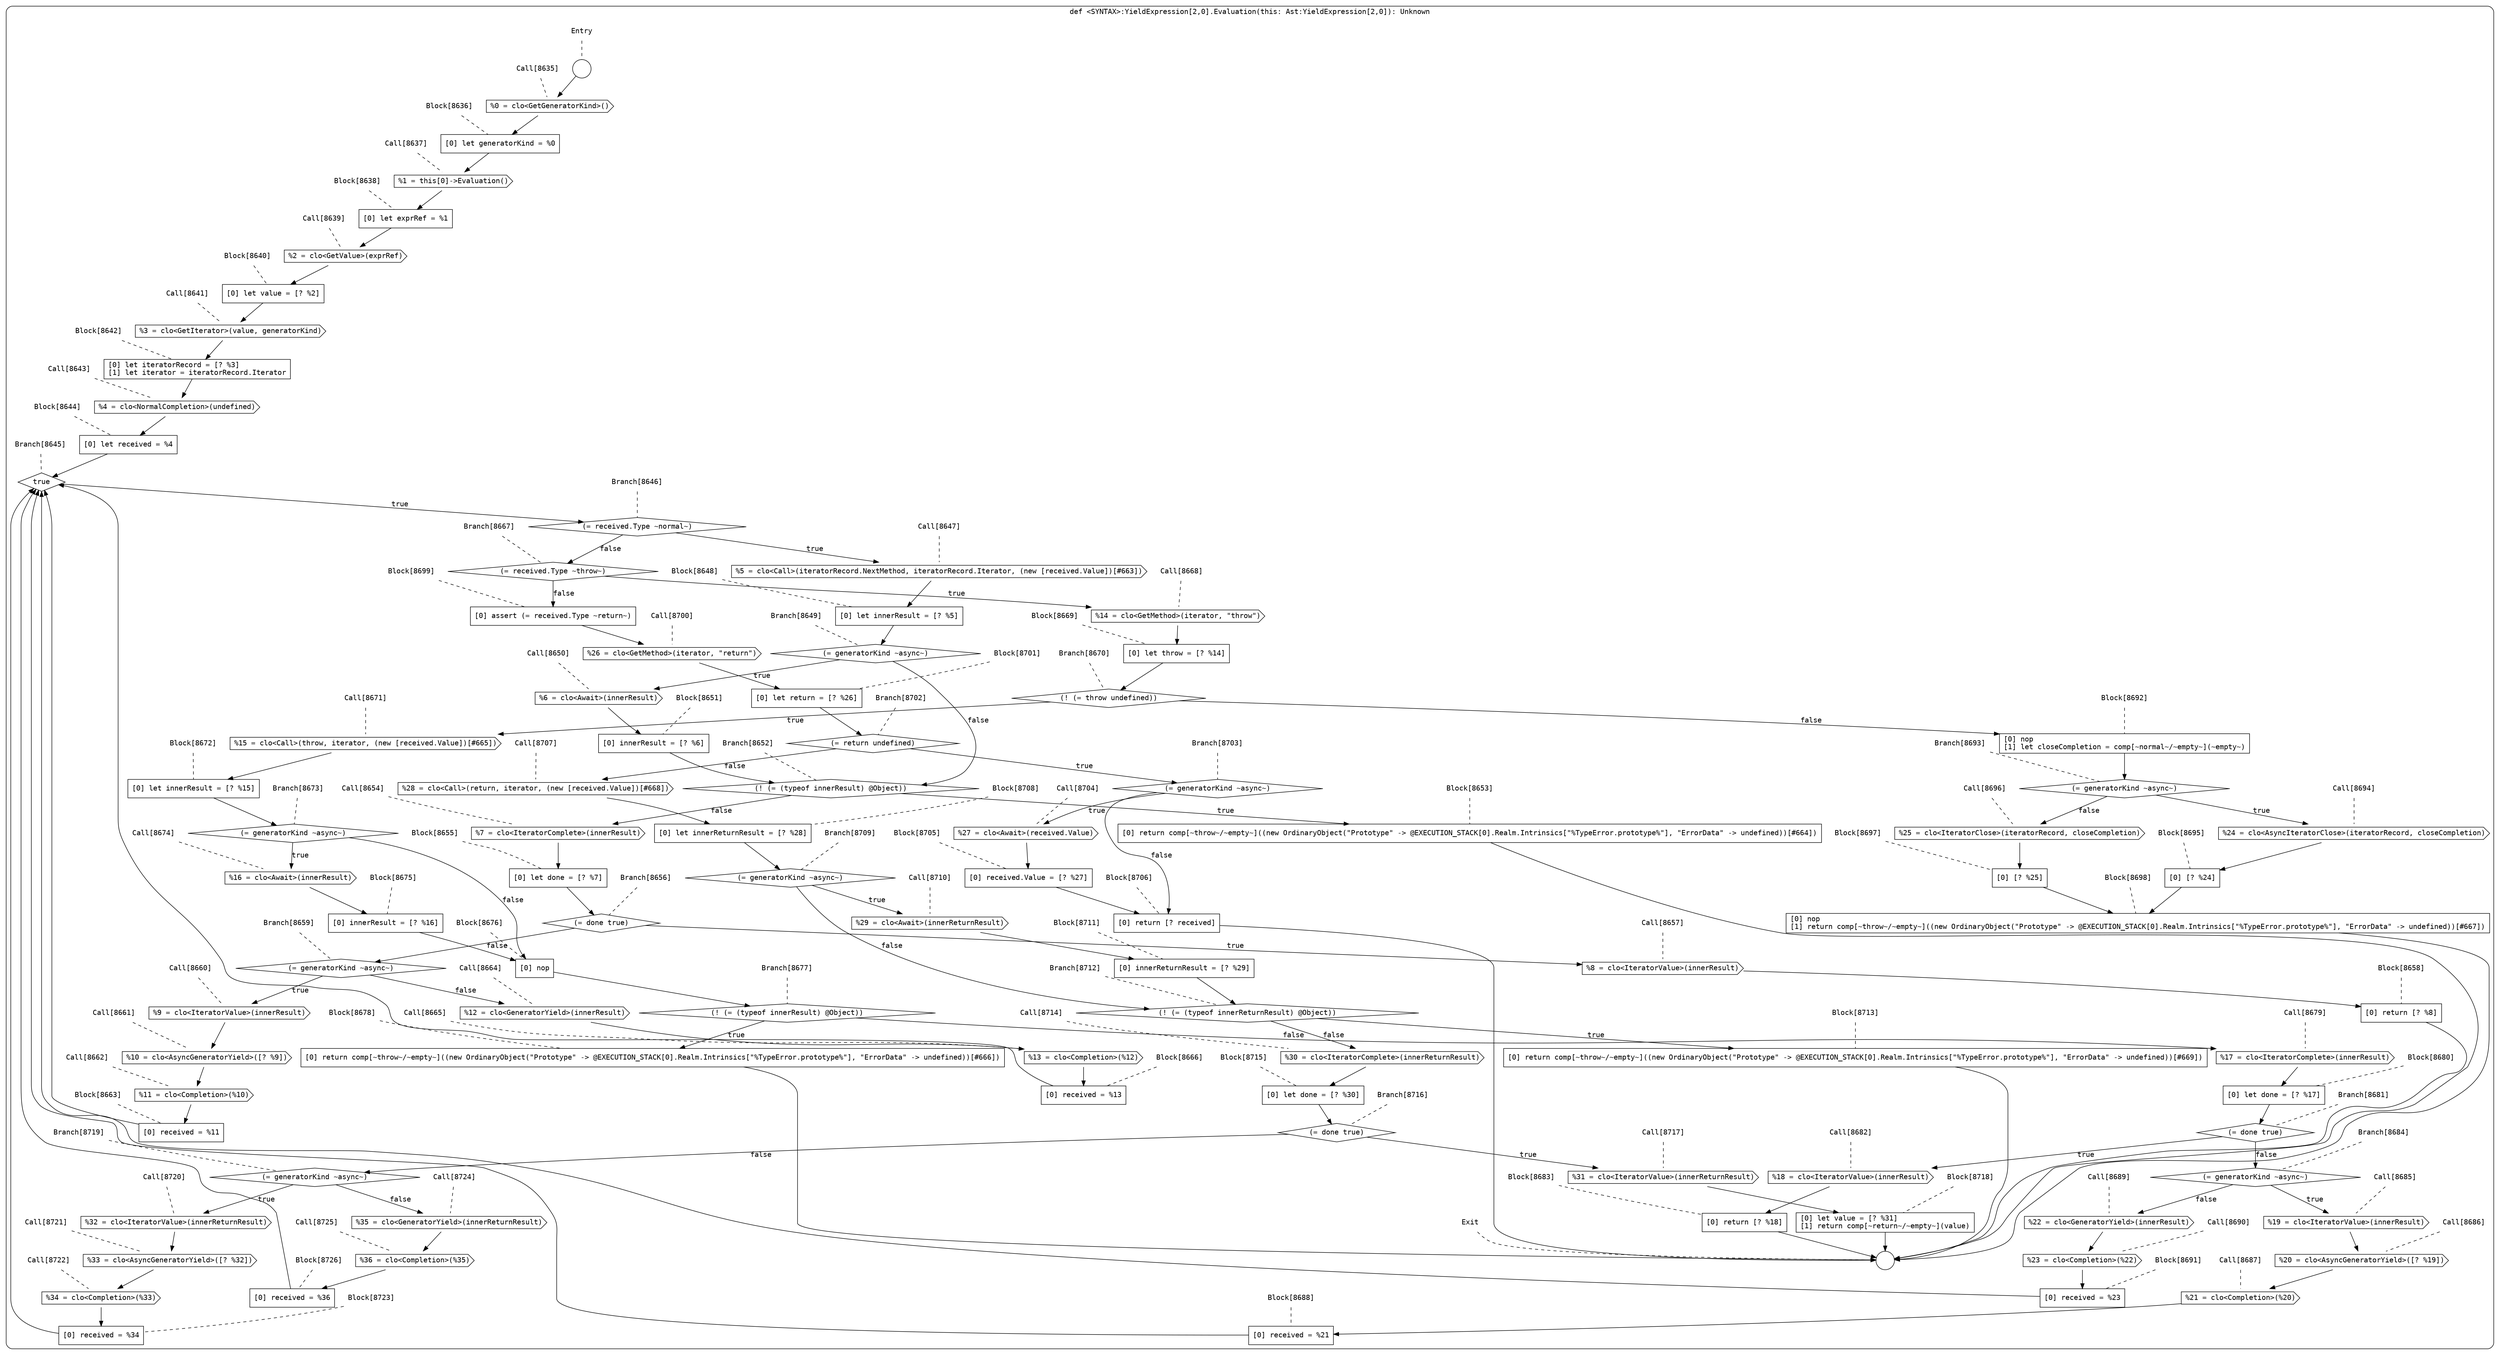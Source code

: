 digraph {
  graph [fontname = "Consolas"]
  node [fontname = "Consolas"]
  edge [fontname = "Consolas"]
  subgraph cluster1609 {
    label = "def <SYNTAX>:YieldExpression[2,0].Evaluation(this: Ast:YieldExpression[2,0]): Unknown"
    style = rounded
    cluster1609_entry_name [shape=none, label=<<font color="black">Entry</font>>]
    cluster1609_entry_name -> cluster1609_entry [arrowhead=none, color="black", style=dashed]
    cluster1609_entry [shape=circle label=" " color="black" fillcolor="white" style=filled]
    cluster1609_entry -> node8635 [color="black"]
    cluster1609_exit_name [shape=none, label=<<font color="black">Exit</font>>]
    cluster1609_exit_name -> cluster1609_exit [arrowhead=none, color="black", style=dashed]
    cluster1609_exit [shape=circle label=" " color="black" fillcolor="white" style=filled]
    node8635_name [shape=none, label=<<font color="black">Call[8635]</font>>]
    node8635_name -> node8635 [arrowhead=none, color="black", style=dashed]
    node8635 [shape=cds, label=<<font color="black">%0 = clo&lt;GetGeneratorKind&gt;()</font>> color="black" fillcolor="white", style=filled]
    node8635 -> node8636 [color="black"]
    node8636_name [shape=none, label=<<font color="black">Block[8636]</font>>]
    node8636_name -> node8636 [arrowhead=none, color="black", style=dashed]
    node8636 [shape=box, label=<<font color="black">[0] let generatorKind = %0<BR ALIGN="LEFT"/></font>> color="black" fillcolor="white", style=filled]
    node8636 -> node8637 [color="black"]
    node8637_name [shape=none, label=<<font color="black">Call[8637]</font>>]
    node8637_name -> node8637 [arrowhead=none, color="black", style=dashed]
    node8637 [shape=cds, label=<<font color="black">%1 = this[0]-&gt;Evaluation()</font>> color="black" fillcolor="white", style=filled]
    node8637 -> node8638 [color="black"]
    node8638_name [shape=none, label=<<font color="black">Block[8638]</font>>]
    node8638_name -> node8638 [arrowhead=none, color="black", style=dashed]
    node8638 [shape=box, label=<<font color="black">[0] let exprRef = %1<BR ALIGN="LEFT"/></font>> color="black" fillcolor="white", style=filled]
    node8638 -> node8639 [color="black"]
    node8639_name [shape=none, label=<<font color="black">Call[8639]</font>>]
    node8639_name -> node8639 [arrowhead=none, color="black", style=dashed]
    node8639 [shape=cds, label=<<font color="black">%2 = clo&lt;GetValue&gt;(exprRef)</font>> color="black" fillcolor="white", style=filled]
    node8639 -> node8640 [color="black"]
    node8640_name [shape=none, label=<<font color="black">Block[8640]</font>>]
    node8640_name -> node8640 [arrowhead=none, color="black", style=dashed]
    node8640 [shape=box, label=<<font color="black">[0] let value = [? %2]<BR ALIGN="LEFT"/></font>> color="black" fillcolor="white", style=filled]
    node8640 -> node8641 [color="black"]
    node8641_name [shape=none, label=<<font color="black">Call[8641]</font>>]
    node8641_name -> node8641 [arrowhead=none, color="black", style=dashed]
    node8641 [shape=cds, label=<<font color="black">%3 = clo&lt;GetIterator&gt;(value, generatorKind)</font>> color="black" fillcolor="white", style=filled]
    node8641 -> node8642 [color="black"]
    node8642_name [shape=none, label=<<font color="black">Block[8642]</font>>]
    node8642_name -> node8642 [arrowhead=none, color="black", style=dashed]
    node8642 [shape=box, label=<<font color="black">[0] let iteratorRecord = [? %3]<BR ALIGN="LEFT"/>[1] let iterator = iteratorRecord.Iterator<BR ALIGN="LEFT"/></font>> color="black" fillcolor="white", style=filled]
    node8642 -> node8643 [color="black"]
    node8643_name [shape=none, label=<<font color="black">Call[8643]</font>>]
    node8643_name -> node8643 [arrowhead=none, color="black", style=dashed]
    node8643 [shape=cds, label=<<font color="black">%4 = clo&lt;NormalCompletion&gt;(undefined)</font>> color="black" fillcolor="white", style=filled]
    node8643 -> node8644 [color="black"]
    node8644_name [shape=none, label=<<font color="black">Block[8644]</font>>]
    node8644_name -> node8644 [arrowhead=none, color="black", style=dashed]
    node8644 [shape=box, label=<<font color="black">[0] let received = %4<BR ALIGN="LEFT"/></font>> color="black" fillcolor="white", style=filled]
    node8644 -> node8645 [color="black"]
    node8645_name [shape=none, label=<<font color="black">Branch[8645]</font>>]
    node8645_name -> node8645 [arrowhead=none, color="black", style=dashed]
    node8645 [shape=diamond, label=<<font color="black">true</font>> color="black" fillcolor="white", style=filled]
    node8645 -> node8646 [label=<<font color="black">true</font>> color="black"]
    node8646_name [shape=none, label=<<font color="black">Branch[8646]</font>>]
    node8646_name -> node8646 [arrowhead=none, color="black", style=dashed]
    node8646 [shape=diamond, label=<<font color="black">(= received.Type ~normal~)</font>> color="black" fillcolor="white", style=filled]
    node8646 -> node8647 [label=<<font color="black">true</font>> color="black"]
    node8646 -> node8667 [label=<<font color="black">false</font>> color="black"]
    node8647_name [shape=none, label=<<font color="black">Call[8647]</font>>]
    node8647_name -> node8647 [arrowhead=none, color="black", style=dashed]
    node8647 [shape=cds, label=<<font color="black">%5 = clo&lt;Call&gt;(iteratorRecord.NextMethod, iteratorRecord.Iterator, (new [received.Value])[#663])</font>> color="black" fillcolor="white", style=filled]
    node8647 -> node8648 [color="black"]
    node8667_name [shape=none, label=<<font color="black">Branch[8667]</font>>]
    node8667_name -> node8667 [arrowhead=none, color="black", style=dashed]
    node8667 [shape=diamond, label=<<font color="black">(= received.Type ~throw~)</font>> color="black" fillcolor="white", style=filled]
    node8667 -> node8668 [label=<<font color="black">true</font>> color="black"]
    node8667 -> node8699 [label=<<font color="black">false</font>> color="black"]
    node8648_name [shape=none, label=<<font color="black">Block[8648]</font>>]
    node8648_name -> node8648 [arrowhead=none, color="black", style=dashed]
    node8648 [shape=box, label=<<font color="black">[0] let innerResult = [? %5]<BR ALIGN="LEFT"/></font>> color="black" fillcolor="white", style=filled]
    node8648 -> node8649 [color="black"]
    node8668_name [shape=none, label=<<font color="black">Call[8668]</font>>]
    node8668_name -> node8668 [arrowhead=none, color="black", style=dashed]
    node8668 [shape=cds, label=<<font color="black">%14 = clo&lt;GetMethod&gt;(iterator, &quot;throw&quot;)</font>> color="black" fillcolor="white", style=filled]
    node8668 -> node8669 [color="black"]
    node8699_name [shape=none, label=<<font color="black">Block[8699]</font>>]
    node8699_name -> node8699 [arrowhead=none, color="black", style=dashed]
    node8699 [shape=box, label=<<font color="black">[0] assert (= received.Type ~return~)<BR ALIGN="LEFT"/></font>> color="black" fillcolor="white", style=filled]
    node8699 -> node8700 [color="black"]
    node8649_name [shape=none, label=<<font color="black">Branch[8649]</font>>]
    node8649_name -> node8649 [arrowhead=none, color="black", style=dashed]
    node8649 [shape=diamond, label=<<font color="black">(= generatorKind ~async~)</font>> color="black" fillcolor="white", style=filled]
    node8649 -> node8650 [label=<<font color="black">true</font>> color="black"]
    node8649 -> node8652 [label=<<font color="black">false</font>> color="black"]
    node8669_name [shape=none, label=<<font color="black">Block[8669]</font>>]
    node8669_name -> node8669 [arrowhead=none, color="black", style=dashed]
    node8669 [shape=box, label=<<font color="black">[0] let throw = [? %14]<BR ALIGN="LEFT"/></font>> color="black" fillcolor="white", style=filled]
    node8669 -> node8670 [color="black"]
    node8700_name [shape=none, label=<<font color="black">Call[8700]</font>>]
    node8700_name -> node8700 [arrowhead=none, color="black", style=dashed]
    node8700 [shape=cds, label=<<font color="black">%26 = clo&lt;GetMethod&gt;(iterator, &quot;return&quot;)</font>> color="black" fillcolor="white", style=filled]
    node8700 -> node8701 [color="black"]
    node8650_name [shape=none, label=<<font color="black">Call[8650]</font>>]
    node8650_name -> node8650 [arrowhead=none, color="black", style=dashed]
    node8650 [shape=cds, label=<<font color="black">%6 = clo&lt;Await&gt;(innerResult)</font>> color="black" fillcolor="white", style=filled]
    node8650 -> node8651 [color="black"]
    node8652_name [shape=none, label=<<font color="black">Branch[8652]</font>>]
    node8652_name -> node8652 [arrowhead=none, color="black", style=dashed]
    node8652 [shape=diamond, label=<<font color="black">(! (= (typeof innerResult) @Object))</font>> color="black" fillcolor="white", style=filled]
    node8652 -> node8653 [label=<<font color="black">true</font>> color="black"]
    node8652 -> node8654 [label=<<font color="black">false</font>> color="black"]
    node8670_name [shape=none, label=<<font color="black">Branch[8670]</font>>]
    node8670_name -> node8670 [arrowhead=none, color="black", style=dashed]
    node8670 [shape=diamond, label=<<font color="black">(! (= throw undefined))</font>> color="black" fillcolor="white", style=filled]
    node8670 -> node8671 [label=<<font color="black">true</font>> color="black"]
    node8670 -> node8692 [label=<<font color="black">false</font>> color="black"]
    node8701_name [shape=none, label=<<font color="black">Block[8701]</font>>]
    node8701_name -> node8701 [arrowhead=none, color="black", style=dashed]
    node8701 [shape=box, label=<<font color="black">[0] let return = [? %26]<BR ALIGN="LEFT"/></font>> color="black" fillcolor="white", style=filled]
    node8701 -> node8702 [color="black"]
    node8651_name [shape=none, label=<<font color="black">Block[8651]</font>>]
    node8651_name -> node8651 [arrowhead=none, color="black", style=dashed]
    node8651 [shape=box, label=<<font color="black">[0] innerResult = [? %6]<BR ALIGN="LEFT"/></font>> color="black" fillcolor="white", style=filled]
    node8651 -> node8652 [color="black"]
    node8653_name [shape=none, label=<<font color="black">Block[8653]</font>>]
    node8653_name -> node8653 [arrowhead=none, color="black", style=dashed]
    node8653 [shape=box, label=<<font color="black">[0] return comp[~throw~/~empty~]((new OrdinaryObject(&quot;Prototype&quot; -&gt; @EXECUTION_STACK[0].Realm.Intrinsics[&quot;%TypeError.prototype%&quot;], &quot;ErrorData&quot; -&gt; undefined))[#664])<BR ALIGN="LEFT"/></font>> color="black" fillcolor="white", style=filled]
    node8653 -> cluster1609_exit [color="black"]
    node8654_name [shape=none, label=<<font color="black">Call[8654]</font>>]
    node8654_name -> node8654 [arrowhead=none, color="black", style=dashed]
    node8654 [shape=cds, label=<<font color="black">%7 = clo&lt;IteratorComplete&gt;(innerResult)</font>> color="black" fillcolor="white", style=filled]
    node8654 -> node8655 [color="black"]
    node8671_name [shape=none, label=<<font color="black">Call[8671]</font>>]
    node8671_name -> node8671 [arrowhead=none, color="black", style=dashed]
    node8671 [shape=cds, label=<<font color="black">%15 = clo&lt;Call&gt;(throw, iterator, (new [received.Value])[#665])</font>> color="black" fillcolor="white", style=filled]
    node8671 -> node8672 [color="black"]
    node8692_name [shape=none, label=<<font color="black">Block[8692]</font>>]
    node8692_name -> node8692 [arrowhead=none, color="black", style=dashed]
    node8692 [shape=box, label=<<font color="black">[0] nop<BR ALIGN="LEFT"/>[1] let closeCompletion = comp[~normal~/~empty~](~empty~)<BR ALIGN="LEFT"/></font>> color="black" fillcolor="white", style=filled]
    node8692 -> node8693 [color="black"]
    node8702_name [shape=none, label=<<font color="black">Branch[8702]</font>>]
    node8702_name -> node8702 [arrowhead=none, color="black", style=dashed]
    node8702 [shape=diamond, label=<<font color="black">(= return undefined)</font>> color="black" fillcolor="white", style=filled]
    node8702 -> node8703 [label=<<font color="black">true</font>> color="black"]
    node8702 -> node8707 [label=<<font color="black">false</font>> color="black"]
    node8655_name [shape=none, label=<<font color="black">Block[8655]</font>>]
    node8655_name -> node8655 [arrowhead=none, color="black", style=dashed]
    node8655 [shape=box, label=<<font color="black">[0] let done = [? %7]<BR ALIGN="LEFT"/></font>> color="black" fillcolor="white", style=filled]
    node8655 -> node8656 [color="black"]
    node8672_name [shape=none, label=<<font color="black">Block[8672]</font>>]
    node8672_name -> node8672 [arrowhead=none, color="black", style=dashed]
    node8672 [shape=box, label=<<font color="black">[0] let innerResult = [? %15]<BR ALIGN="LEFT"/></font>> color="black" fillcolor="white", style=filled]
    node8672 -> node8673 [color="black"]
    node8693_name [shape=none, label=<<font color="black">Branch[8693]</font>>]
    node8693_name -> node8693 [arrowhead=none, color="black", style=dashed]
    node8693 [shape=diamond, label=<<font color="black">(= generatorKind ~async~)</font>> color="black" fillcolor="white", style=filled]
    node8693 -> node8694 [label=<<font color="black">true</font>> color="black"]
    node8693 -> node8696 [label=<<font color="black">false</font>> color="black"]
    node8703_name [shape=none, label=<<font color="black">Branch[8703]</font>>]
    node8703_name -> node8703 [arrowhead=none, color="black", style=dashed]
    node8703 [shape=diamond, label=<<font color="black">(= generatorKind ~async~)</font>> color="black" fillcolor="white", style=filled]
    node8703 -> node8704 [label=<<font color="black">true</font>> color="black"]
    node8703 -> node8706 [label=<<font color="black">false</font>> color="black"]
    node8707_name [shape=none, label=<<font color="black">Call[8707]</font>>]
    node8707_name -> node8707 [arrowhead=none, color="black", style=dashed]
    node8707 [shape=cds, label=<<font color="black">%28 = clo&lt;Call&gt;(return, iterator, (new [received.Value])[#668])</font>> color="black" fillcolor="white", style=filled]
    node8707 -> node8708 [color="black"]
    node8656_name [shape=none, label=<<font color="black">Branch[8656]</font>>]
    node8656_name -> node8656 [arrowhead=none, color="black", style=dashed]
    node8656 [shape=diamond, label=<<font color="black">(= done true)</font>> color="black" fillcolor="white", style=filled]
    node8656 -> node8657 [label=<<font color="black">true</font>> color="black"]
    node8656 -> node8659 [label=<<font color="black">false</font>> color="black"]
    node8673_name [shape=none, label=<<font color="black">Branch[8673]</font>>]
    node8673_name -> node8673 [arrowhead=none, color="black", style=dashed]
    node8673 [shape=diamond, label=<<font color="black">(= generatorKind ~async~)</font>> color="black" fillcolor="white", style=filled]
    node8673 -> node8674 [label=<<font color="black">true</font>> color="black"]
    node8673 -> node8676 [label=<<font color="black">false</font>> color="black"]
    node8694_name [shape=none, label=<<font color="black">Call[8694]</font>>]
    node8694_name -> node8694 [arrowhead=none, color="black", style=dashed]
    node8694 [shape=cds, label=<<font color="black">%24 = clo&lt;AsyncIteratorClose&gt;(iteratorRecord, closeCompletion)</font>> color="black" fillcolor="white", style=filled]
    node8694 -> node8695 [color="black"]
    node8696_name [shape=none, label=<<font color="black">Call[8696]</font>>]
    node8696_name -> node8696 [arrowhead=none, color="black", style=dashed]
    node8696 [shape=cds, label=<<font color="black">%25 = clo&lt;IteratorClose&gt;(iteratorRecord, closeCompletion)</font>> color="black" fillcolor="white", style=filled]
    node8696 -> node8697 [color="black"]
    node8704_name [shape=none, label=<<font color="black">Call[8704]</font>>]
    node8704_name -> node8704 [arrowhead=none, color="black", style=dashed]
    node8704 [shape=cds, label=<<font color="black">%27 = clo&lt;Await&gt;(received.Value)</font>> color="black" fillcolor="white", style=filled]
    node8704 -> node8705 [color="black"]
    node8706_name [shape=none, label=<<font color="black">Block[8706]</font>>]
    node8706_name -> node8706 [arrowhead=none, color="black", style=dashed]
    node8706 [shape=box, label=<<font color="black">[0] return [? received]<BR ALIGN="LEFT"/></font>> color="black" fillcolor="white", style=filled]
    node8706 -> cluster1609_exit [color="black"]
    node8708_name [shape=none, label=<<font color="black">Block[8708]</font>>]
    node8708_name -> node8708 [arrowhead=none, color="black", style=dashed]
    node8708 [shape=box, label=<<font color="black">[0] let innerReturnResult = [? %28]<BR ALIGN="LEFT"/></font>> color="black" fillcolor="white", style=filled]
    node8708 -> node8709 [color="black"]
    node8657_name [shape=none, label=<<font color="black">Call[8657]</font>>]
    node8657_name -> node8657 [arrowhead=none, color="black", style=dashed]
    node8657 [shape=cds, label=<<font color="black">%8 = clo&lt;IteratorValue&gt;(innerResult)</font>> color="black" fillcolor="white", style=filled]
    node8657 -> node8658 [color="black"]
    node8659_name [shape=none, label=<<font color="black">Branch[8659]</font>>]
    node8659_name -> node8659 [arrowhead=none, color="black", style=dashed]
    node8659 [shape=diamond, label=<<font color="black">(= generatorKind ~async~)</font>> color="black" fillcolor="white", style=filled]
    node8659 -> node8660 [label=<<font color="black">true</font>> color="black"]
    node8659 -> node8664 [label=<<font color="black">false</font>> color="black"]
    node8674_name [shape=none, label=<<font color="black">Call[8674]</font>>]
    node8674_name -> node8674 [arrowhead=none, color="black", style=dashed]
    node8674 [shape=cds, label=<<font color="black">%16 = clo&lt;Await&gt;(innerResult)</font>> color="black" fillcolor="white", style=filled]
    node8674 -> node8675 [color="black"]
    node8676_name [shape=none, label=<<font color="black">Block[8676]</font>>]
    node8676_name -> node8676 [arrowhead=none, color="black", style=dashed]
    node8676 [shape=box, label=<<font color="black">[0] nop<BR ALIGN="LEFT"/></font>> color="black" fillcolor="white", style=filled]
    node8676 -> node8677 [color="black"]
    node8695_name [shape=none, label=<<font color="black">Block[8695]</font>>]
    node8695_name -> node8695 [arrowhead=none, color="black", style=dashed]
    node8695 [shape=box, label=<<font color="black">[0] [? %24]<BR ALIGN="LEFT"/></font>> color="black" fillcolor="white", style=filled]
    node8695 -> node8698 [color="black"]
    node8697_name [shape=none, label=<<font color="black">Block[8697]</font>>]
    node8697_name -> node8697 [arrowhead=none, color="black", style=dashed]
    node8697 [shape=box, label=<<font color="black">[0] [? %25]<BR ALIGN="LEFT"/></font>> color="black" fillcolor="white", style=filled]
    node8697 -> node8698 [color="black"]
    node8705_name [shape=none, label=<<font color="black">Block[8705]</font>>]
    node8705_name -> node8705 [arrowhead=none, color="black", style=dashed]
    node8705 [shape=box, label=<<font color="black">[0] received.Value = [? %27]<BR ALIGN="LEFT"/></font>> color="black" fillcolor="white", style=filled]
    node8705 -> node8706 [color="black"]
    node8709_name [shape=none, label=<<font color="black">Branch[8709]</font>>]
    node8709_name -> node8709 [arrowhead=none, color="black", style=dashed]
    node8709 [shape=diamond, label=<<font color="black">(= generatorKind ~async~)</font>> color="black" fillcolor="white", style=filled]
    node8709 -> node8710 [label=<<font color="black">true</font>> color="black"]
    node8709 -> node8712 [label=<<font color="black">false</font>> color="black"]
    node8658_name [shape=none, label=<<font color="black">Block[8658]</font>>]
    node8658_name -> node8658 [arrowhead=none, color="black", style=dashed]
    node8658 [shape=box, label=<<font color="black">[0] return [? %8]<BR ALIGN="LEFT"/></font>> color="black" fillcolor="white", style=filled]
    node8658 -> cluster1609_exit [color="black"]
    node8660_name [shape=none, label=<<font color="black">Call[8660]</font>>]
    node8660_name -> node8660 [arrowhead=none, color="black", style=dashed]
    node8660 [shape=cds, label=<<font color="black">%9 = clo&lt;IteratorValue&gt;(innerResult)</font>> color="black" fillcolor="white", style=filled]
    node8660 -> node8661 [color="black"]
    node8664_name [shape=none, label=<<font color="black">Call[8664]</font>>]
    node8664_name -> node8664 [arrowhead=none, color="black", style=dashed]
    node8664 [shape=cds, label=<<font color="black">%12 = clo&lt;GeneratorYield&gt;(innerResult)</font>> color="black" fillcolor="white", style=filled]
    node8664 -> node8665 [color="black"]
    node8675_name [shape=none, label=<<font color="black">Block[8675]</font>>]
    node8675_name -> node8675 [arrowhead=none, color="black", style=dashed]
    node8675 [shape=box, label=<<font color="black">[0] innerResult = [? %16]<BR ALIGN="LEFT"/></font>> color="black" fillcolor="white", style=filled]
    node8675 -> node8676 [color="black"]
    node8677_name [shape=none, label=<<font color="black">Branch[8677]</font>>]
    node8677_name -> node8677 [arrowhead=none, color="black", style=dashed]
    node8677 [shape=diamond, label=<<font color="black">(! (= (typeof innerResult) @Object))</font>> color="black" fillcolor="white", style=filled]
    node8677 -> node8678 [label=<<font color="black">true</font>> color="black"]
    node8677 -> node8679 [label=<<font color="black">false</font>> color="black"]
    node8698_name [shape=none, label=<<font color="black">Block[8698]</font>>]
    node8698_name -> node8698 [arrowhead=none, color="black", style=dashed]
    node8698 [shape=box, label=<<font color="black">[0] nop<BR ALIGN="LEFT"/>[1] return comp[~throw~/~empty~]((new OrdinaryObject(&quot;Prototype&quot; -&gt; @EXECUTION_STACK[0].Realm.Intrinsics[&quot;%TypeError.prototype%&quot;], &quot;ErrorData&quot; -&gt; undefined))[#667])<BR ALIGN="LEFT"/></font>> color="black" fillcolor="white", style=filled]
    node8698 -> cluster1609_exit [color="black"]
    node8710_name [shape=none, label=<<font color="black">Call[8710]</font>>]
    node8710_name -> node8710 [arrowhead=none, color="black", style=dashed]
    node8710 [shape=cds, label=<<font color="black">%29 = clo&lt;Await&gt;(innerReturnResult)</font>> color="black" fillcolor="white", style=filled]
    node8710 -> node8711 [color="black"]
    node8712_name [shape=none, label=<<font color="black">Branch[8712]</font>>]
    node8712_name -> node8712 [arrowhead=none, color="black", style=dashed]
    node8712 [shape=diamond, label=<<font color="black">(! (= (typeof innerReturnResult) @Object))</font>> color="black" fillcolor="white", style=filled]
    node8712 -> node8713 [label=<<font color="black">true</font>> color="black"]
    node8712 -> node8714 [label=<<font color="black">false</font>> color="black"]
    node8661_name [shape=none, label=<<font color="black">Call[8661]</font>>]
    node8661_name -> node8661 [arrowhead=none, color="black", style=dashed]
    node8661 [shape=cds, label=<<font color="black">%10 = clo&lt;AsyncGeneratorYield&gt;([? %9])</font>> color="black" fillcolor="white", style=filled]
    node8661 -> node8662 [color="black"]
    node8665_name [shape=none, label=<<font color="black">Call[8665]</font>>]
    node8665_name -> node8665 [arrowhead=none, color="black", style=dashed]
    node8665 [shape=cds, label=<<font color="black">%13 = clo&lt;Completion&gt;(%12)</font>> color="black" fillcolor="white", style=filled]
    node8665 -> node8666 [color="black"]
    node8678_name [shape=none, label=<<font color="black">Block[8678]</font>>]
    node8678_name -> node8678 [arrowhead=none, color="black", style=dashed]
    node8678 [shape=box, label=<<font color="black">[0] return comp[~throw~/~empty~]((new OrdinaryObject(&quot;Prototype&quot; -&gt; @EXECUTION_STACK[0].Realm.Intrinsics[&quot;%TypeError.prototype%&quot;], &quot;ErrorData&quot; -&gt; undefined))[#666])<BR ALIGN="LEFT"/></font>> color="black" fillcolor="white", style=filled]
    node8678 -> cluster1609_exit [color="black"]
    node8679_name [shape=none, label=<<font color="black">Call[8679]</font>>]
    node8679_name -> node8679 [arrowhead=none, color="black", style=dashed]
    node8679 [shape=cds, label=<<font color="black">%17 = clo&lt;IteratorComplete&gt;(innerResult)</font>> color="black" fillcolor="white", style=filled]
    node8679 -> node8680 [color="black"]
    node8711_name [shape=none, label=<<font color="black">Block[8711]</font>>]
    node8711_name -> node8711 [arrowhead=none, color="black", style=dashed]
    node8711 [shape=box, label=<<font color="black">[0] innerReturnResult = [? %29]<BR ALIGN="LEFT"/></font>> color="black" fillcolor="white", style=filled]
    node8711 -> node8712 [color="black"]
    node8713_name [shape=none, label=<<font color="black">Block[8713]</font>>]
    node8713_name -> node8713 [arrowhead=none, color="black", style=dashed]
    node8713 [shape=box, label=<<font color="black">[0] return comp[~throw~/~empty~]((new OrdinaryObject(&quot;Prototype&quot; -&gt; @EXECUTION_STACK[0].Realm.Intrinsics[&quot;%TypeError.prototype%&quot;], &quot;ErrorData&quot; -&gt; undefined))[#669])<BR ALIGN="LEFT"/></font>> color="black" fillcolor="white", style=filled]
    node8713 -> cluster1609_exit [color="black"]
    node8714_name [shape=none, label=<<font color="black">Call[8714]</font>>]
    node8714_name -> node8714 [arrowhead=none, color="black", style=dashed]
    node8714 [shape=cds, label=<<font color="black">%30 = clo&lt;IteratorComplete&gt;(innerReturnResult)</font>> color="black" fillcolor="white", style=filled]
    node8714 -> node8715 [color="black"]
    node8662_name [shape=none, label=<<font color="black">Call[8662]</font>>]
    node8662_name -> node8662 [arrowhead=none, color="black", style=dashed]
    node8662 [shape=cds, label=<<font color="black">%11 = clo&lt;Completion&gt;(%10)</font>> color="black" fillcolor="white", style=filled]
    node8662 -> node8663 [color="black"]
    node8666_name [shape=none, label=<<font color="black">Block[8666]</font>>]
    node8666_name -> node8666 [arrowhead=none, color="black", style=dashed]
    node8666 [shape=box, label=<<font color="black">[0] received = %13<BR ALIGN="LEFT"/></font>> color="black" fillcolor="white", style=filled]
    node8666 -> node8645 [color="black"]
    node8680_name [shape=none, label=<<font color="black">Block[8680]</font>>]
    node8680_name -> node8680 [arrowhead=none, color="black", style=dashed]
    node8680 [shape=box, label=<<font color="black">[0] let done = [? %17]<BR ALIGN="LEFT"/></font>> color="black" fillcolor="white", style=filled]
    node8680 -> node8681 [color="black"]
    node8715_name [shape=none, label=<<font color="black">Block[8715]</font>>]
    node8715_name -> node8715 [arrowhead=none, color="black", style=dashed]
    node8715 [shape=box, label=<<font color="black">[0] let done = [? %30]<BR ALIGN="LEFT"/></font>> color="black" fillcolor="white", style=filled]
    node8715 -> node8716 [color="black"]
    node8663_name [shape=none, label=<<font color="black">Block[8663]</font>>]
    node8663_name -> node8663 [arrowhead=none, color="black", style=dashed]
    node8663 [shape=box, label=<<font color="black">[0] received = %11<BR ALIGN="LEFT"/></font>> color="black" fillcolor="white", style=filled]
    node8663 -> node8645 [color="black"]
    node8681_name [shape=none, label=<<font color="black">Branch[8681]</font>>]
    node8681_name -> node8681 [arrowhead=none, color="black", style=dashed]
    node8681 [shape=diamond, label=<<font color="black">(= done true)</font>> color="black" fillcolor="white", style=filled]
    node8681 -> node8682 [label=<<font color="black">true</font>> color="black"]
    node8681 -> node8684 [label=<<font color="black">false</font>> color="black"]
    node8716_name [shape=none, label=<<font color="black">Branch[8716]</font>>]
    node8716_name -> node8716 [arrowhead=none, color="black", style=dashed]
    node8716 [shape=diamond, label=<<font color="black">(= done true)</font>> color="black" fillcolor="white", style=filled]
    node8716 -> node8717 [label=<<font color="black">true</font>> color="black"]
    node8716 -> node8719 [label=<<font color="black">false</font>> color="black"]
    node8682_name [shape=none, label=<<font color="black">Call[8682]</font>>]
    node8682_name -> node8682 [arrowhead=none, color="black", style=dashed]
    node8682 [shape=cds, label=<<font color="black">%18 = clo&lt;IteratorValue&gt;(innerResult)</font>> color="black" fillcolor="white", style=filled]
    node8682 -> node8683 [color="black"]
    node8684_name [shape=none, label=<<font color="black">Branch[8684]</font>>]
    node8684_name -> node8684 [arrowhead=none, color="black", style=dashed]
    node8684 [shape=diamond, label=<<font color="black">(= generatorKind ~async~)</font>> color="black" fillcolor="white", style=filled]
    node8684 -> node8685 [label=<<font color="black">true</font>> color="black"]
    node8684 -> node8689 [label=<<font color="black">false</font>> color="black"]
    node8717_name [shape=none, label=<<font color="black">Call[8717]</font>>]
    node8717_name -> node8717 [arrowhead=none, color="black", style=dashed]
    node8717 [shape=cds, label=<<font color="black">%31 = clo&lt;IteratorValue&gt;(innerReturnResult)</font>> color="black" fillcolor="white", style=filled]
    node8717 -> node8718 [color="black"]
    node8719_name [shape=none, label=<<font color="black">Branch[8719]</font>>]
    node8719_name -> node8719 [arrowhead=none, color="black", style=dashed]
    node8719 [shape=diamond, label=<<font color="black">(= generatorKind ~async~)</font>> color="black" fillcolor="white", style=filled]
    node8719 -> node8720 [label=<<font color="black">true</font>> color="black"]
    node8719 -> node8724 [label=<<font color="black">false</font>> color="black"]
    node8683_name [shape=none, label=<<font color="black">Block[8683]</font>>]
    node8683_name -> node8683 [arrowhead=none, color="black", style=dashed]
    node8683 [shape=box, label=<<font color="black">[0] return [? %18]<BR ALIGN="LEFT"/></font>> color="black" fillcolor="white", style=filled]
    node8683 -> cluster1609_exit [color="black"]
    node8685_name [shape=none, label=<<font color="black">Call[8685]</font>>]
    node8685_name -> node8685 [arrowhead=none, color="black", style=dashed]
    node8685 [shape=cds, label=<<font color="black">%19 = clo&lt;IteratorValue&gt;(innerResult)</font>> color="black" fillcolor="white", style=filled]
    node8685 -> node8686 [color="black"]
    node8689_name [shape=none, label=<<font color="black">Call[8689]</font>>]
    node8689_name -> node8689 [arrowhead=none, color="black", style=dashed]
    node8689 [shape=cds, label=<<font color="black">%22 = clo&lt;GeneratorYield&gt;(innerResult)</font>> color="black" fillcolor="white", style=filled]
    node8689 -> node8690 [color="black"]
    node8718_name [shape=none, label=<<font color="black">Block[8718]</font>>]
    node8718_name -> node8718 [arrowhead=none, color="black", style=dashed]
    node8718 [shape=box, label=<<font color="black">[0] let value = [? %31]<BR ALIGN="LEFT"/>[1] return comp[~return~/~empty~](value)<BR ALIGN="LEFT"/></font>> color="black" fillcolor="white", style=filled]
    node8718 -> cluster1609_exit [color="black"]
    node8720_name [shape=none, label=<<font color="black">Call[8720]</font>>]
    node8720_name -> node8720 [arrowhead=none, color="black", style=dashed]
    node8720 [shape=cds, label=<<font color="black">%32 = clo&lt;IteratorValue&gt;(innerReturnResult)</font>> color="black" fillcolor="white", style=filled]
    node8720 -> node8721 [color="black"]
    node8724_name [shape=none, label=<<font color="black">Call[8724]</font>>]
    node8724_name -> node8724 [arrowhead=none, color="black", style=dashed]
    node8724 [shape=cds, label=<<font color="black">%35 = clo&lt;GeneratorYield&gt;(innerReturnResult)</font>> color="black" fillcolor="white", style=filled]
    node8724 -> node8725 [color="black"]
    node8686_name [shape=none, label=<<font color="black">Call[8686]</font>>]
    node8686_name -> node8686 [arrowhead=none, color="black", style=dashed]
    node8686 [shape=cds, label=<<font color="black">%20 = clo&lt;AsyncGeneratorYield&gt;([? %19])</font>> color="black" fillcolor="white", style=filled]
    node8686 -> node8687 [color="black"]
    node8690_name [shape=none, label=<<font color="black">Call[8690]</font>>]
    node8690_name -> node8690 [arrowhead=none, color="black", style=dashed]
    node8690 [shape=cds, label=<<font color="black">%23 = clo&lt;Completion&gt;(%22)</font>> color="black" fillcolor="white", style=filled]
    node8690 -> node8691 [color="black"]
    node8721_name [shape=none, label=<<font color="black">Call[8721]</font>>]
    node8721_name -> node8721 [arrowhead=none, color="black", style=dashed]
    node8721 [shape=cds, label=<<font color="black">%33 = clo&lt;AsyncGeneratorYield&gt;([? %32])</font>> color="black" fillcolor="white", style=filled]
    node8721 -> node8722 [color="black"]
    node8725_name [shape=none, label=<<font color="black">Call[8725]</font>>]
    node8725_name -> node8725 [arrowhead=none, color="black", style=dashed]
    node8725 [shape=cds, label=<<font color="black">%36 = clo&lt;Completion&gt;(%35)</font>> color="black" fillcolor="white", style=filled]
    node8725 -> node8726 [color="black"]
    node8687_name [shape=none, label=<<font color="black">Call[8687]</font>>]
    node8687_name -> node8687 [arrowhead=none, color="black", style=dashed]
    node8687 [shape=cds, label=<<font color="black">%21 = clo&lt;Completion&gt;(%20)</font>> color="black" fillcolor="white", style=filled]
    node8687 -> node8688 [color="black"]
    node8691_name [shape=none, label=<<font color="black">Block[8691]</font>>]
    node8691_name -> node8691 [arrowhead=none, color="black", style=dashed]
    node8691 [shape=box, label=<<font color="black">[0] received = %23<BR ALIGN="LEFT"/></font>> color="black" fillcolor="white", style=filled]
    node8691 -> node8645 [color="black"]
    node8722_name [shape=none, label=<<font color="black">Call[8722]</font>>]
    node8722_name -> node8722 [arrowhead=none, color="black", style=dashed]
    node8722 [shape=cds, label=<<font color="black">%34 = clo&lt;Completion&gt;(%33)</font>> color="black" fillcolor="white", style=filled]
    node8722 -> node8723 [color="black"]
    node8726_name [shape=none, label=<<font color="black">Block[8726]</font>>]
    node8726_name -> node8726 [arrowhead=none, color="black", style=dashed]
    node8726 [shape=box, label=<<font color="black">[0] received = %36<BR ALIGN="LEFT"/></font>> color="black" fillcolor="white", style=filled]
    node8726 -> node8645 [color="black"]
    node8688_name [shape=none, label=<<font color="black">Block[8688]</font>>]
    node8688_name -> node8688 [arrowhead=none, color="black", style=dashed]
    node8688 [shape=box, label=<<font color="black">[0] received = %21<BR ALIGN="LEFT"/></font>> color="black" fillcolor="white", style=filled]
    node8688 -> node8645 [color="black"]
    node8723_name [shape=none, label=<<font color="black">Block[8723]</font>>]
    node8723_name -> node8723 [arrowhead=none, color="black", style=dashed]
    node8723 [shape=box, label=<<font color="black">[0] received = %34<BR ALIGN="LEFT"/></font>> color="black" fillcolor="white", style=filled]
    node8723 -> node8645 [color="black"]
  }
}